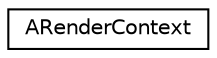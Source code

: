 digraph "Graphical Class Hierarchy"
{
 // LATEX_PDF_SIZE
  edge [fontname="Helvetica",fontsize="10",labelfontname="Helvetica",labelfontsize="10"];
  node [fontname="Helvetica",fontsize="10",shape=record];
  rankdir="LR";
  Node0 [label="ARenderContext",height=0.2,width=0.4,color="black", fillcolor="white", style="filled",URL="$structARenderContext.html",tooltip="Render context passed to AView::render."];
}
